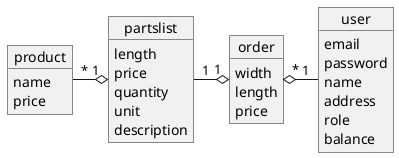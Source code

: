 @startuml
object product{
name
price
}

object partslist{
length
price
quantity
unit
description
}

object order{
width
length
price
}

object user{
email
password
name
address
role
balance
}

order "*" o- "1" user
partslist "1" -o "1" order
product "*" -o "1" partslist

@enduml